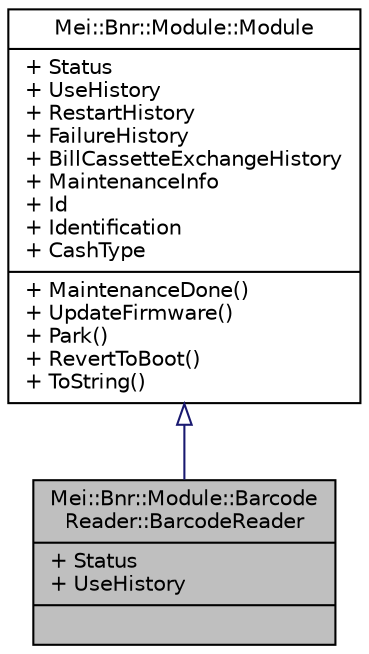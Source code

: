 digraph "Mei::Bnr::Module::BarcodeReader::BarcodeReader"
{
  edge [fontname="Helvetica",fontsize="10",labelfontname="Helvetica",labelfontsize="10"];
  node [fontname="Helvetica",fontsize="10",shape=record];
  Node1 [label="{Mei::Bnr::Module::Barcode\lReader::BarcodeReader\n|+ Status\l+ UseHistory\l|}",height=0.2,width=0.4,color="black", fillcolor="grey75", style="filled", fontcolor="black"];
  Node2 -> Node1 [dir="back",color="midnightblue",fontsize="10",style="solid",arrowtail="onormal",fontname="Helvetica"];
  Node2 [label="{Mei::Bnr::Module::Module\n|+ Status\l+ UseHistory\l+ RestartHistory\l+ FailureHistory\l+ BillCassetteExchangeHistory\l+ MaintenanceInfo\l+ Id\l+ Identification\l+ CashType\l|+ MaintenanceDone()\l+ UpdateFirmware()\l+ Park()\l+ RevertToBoot()\l+ ToString()\l}",height=0.2,width=0.4,color="black", fillcolor="white", style="filled",URL="$a00110.html",tooltip="Root class for all modules. "];
}
